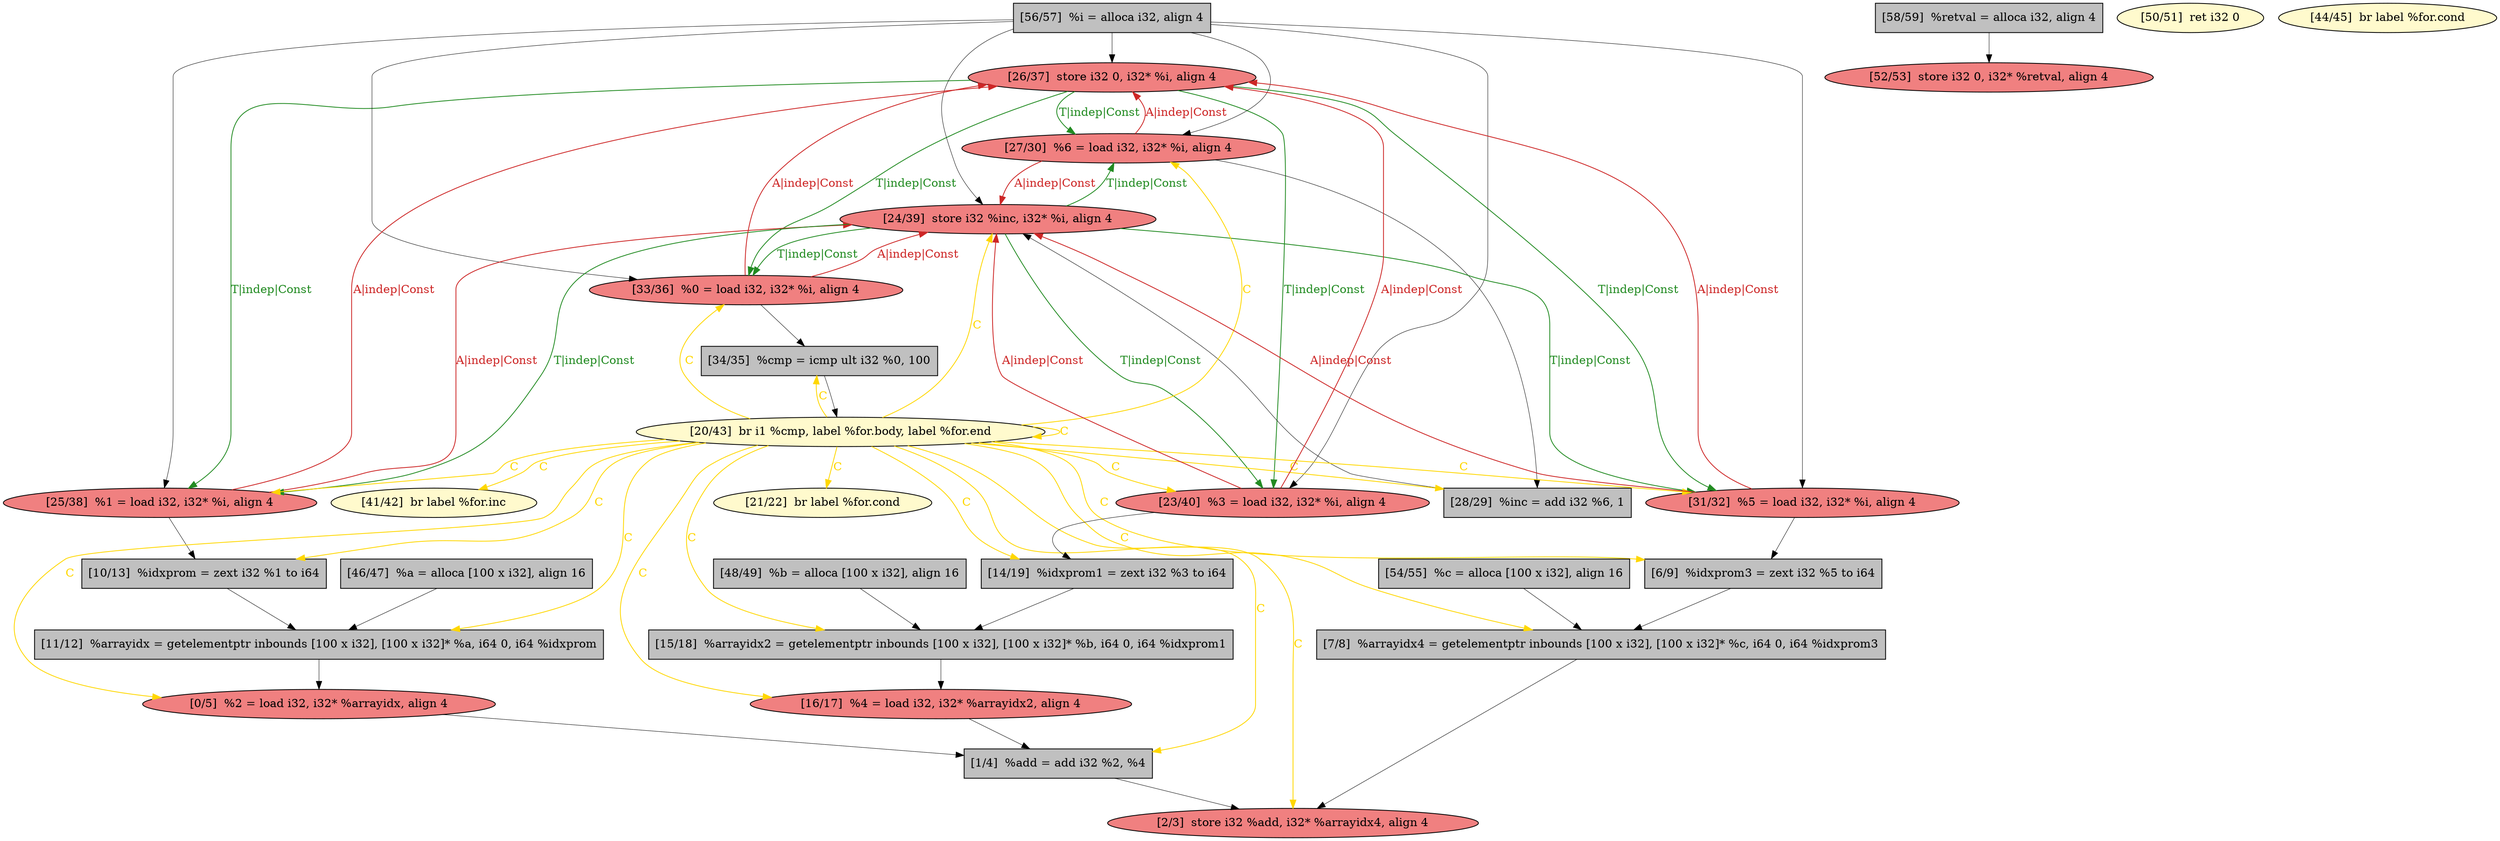 
digraph G {


node58 [fillcolor=lightcoral,label="[26/37]  store i32 0, i32* %i, align 4",shape=ellipse,style=filled ]
node57 [fillcolor=grey,label="[58/59]  %retval = alloca i32, align 4",shape=rectangle,style=filled ]
node56 [fillcolor=grey,label="[56/57]  %i = alloca i32, align 4",shape=rectangle,style=filled ]
node59 [fillcolor=grey,label="[28/29]  %inc = add i32 %6, 1",shape=rectangle,style=filled ]
node53 [fillcolor=lightcoral,label="[52/53]  store i32 0, i32* %retval, align 4",shape=ellipse,style=filled ]
node52 [fillcolor=lemonchiffon,label="[50/51]  ret i32 0",shape=ellipse,style=filled ]
node51 [fillcolor=lightcoral,label="[27/30]  %6 = load i32, i32* %i, align 4",shape=ellipse,style=filled ]
node48 [fillcolor=grey,label="[48/49]  %b = alloca [100 x i32], align 16",shape=rectangle,style=filled ]
node47 [fillcolor=grey,label="[15/18]  %arrayidx2 = getelementptr inbounds [100 x i32], [100 x i32]* %b, i64 0, i64 %idxprom1",shape=rectangle,style=filled ]
node55 [fillcolor=grey,label="[11/12]  %arrayidx = getelementptr inbounds [100 x i32], [100 x i32]* %a, i64 0, i64 %idxprom",shape=rectangle,style=filled ]
node46 [fillcolor=lightcoral,label="[16/17]  %4 = load i32, i32* %arrayidx2, align 4",shape=ellipse,style=filled ]
node49 [fillcolor=lightcoral,label="[25/38]  %1 = load i32, i32* %i, align 4",shape=ellipse,style=filled ]
node35 [fillcolor=grey,label="[1/4]  %add = add i32 %2, %4",shape=rectangle,style=filled ]
node45 [fillcolor=lemonchiffon,label="[21/22]  br label %for.cond",shape=ellipse,style=filled ]
node50 [fillcolor=lightcoral,label="[24/39]  store i32 %inc, i32* %i, align 4",shape=ellipse,style=filled ]
node34 [fillcolor=lemonchiffon,label="[20/43]  br i1 %cmp, label %for.body, label %for.end",shape=ellipse,style=filled ]
node33 [fillcolor=grey,label="[14/19]  %idxprom1 = zext i32 %3 to i64",shape=rectangle,style=filled ]
node54 [fillcolor=grey,label="[54/55]  %c = alloca [100 x i32], align 16",shape=rectangle,style=filled ]
node40 [fillcolor=lemonchiffon,label="[44/45]  br label %for.cond",shape=ellipse,style=filled ]
node32 [fillcolor=grey,label="[10/13]  %idxprom = zext i32 %1 to i64",shape=rectangle,style=filled ]
node30 [fillcolor=lightcoral,label="[0/5]  %2 = load i32, i32* %arrayidx, align 4",shape=ellipse,style=filled ]
node38 [fillcolor=grey,label="[34/35]  %cmp = icmp ult i32 %0, 100",shape=rectangle,style=filled ]
node36 [fillcolor=lightcoral,label="[23/40]  %3 = load i32, i32* %i, align 4",shape=ellipse,style=filled ]
node31 [fillcolor=grey,label="[6/9]  %idxprom3 = zext i32 %5 to i64",shape=rectangle,style=filled ]
node39 [fillcolor=lightcoral,label="[33/36]  %0 = load i32, i32* %i, align 4",shape=ellipse,style=filled ]
node44 [fillcolor=lightcoral,label="[2/3]  store i32 %add, i32* %arrayidx4, align 4",shape=ellipse,style=filled ]
node37 [fillcolor=grey,label="[7/8]  %arrayidx4 = getelementptr inbounds [100 x i32], [100 x i32]* %c, i64 0, i64 %idxprom3",shape=rectangle,style=filled ]
node41 [fillcolor=lightcoral,label="[31/32]  %5 = load i32, i32* %i, align 4",shape=ellipse,style=filled ]
node43 [fillcolor=lemonchiffon,label="[41/42]  br label %for.inc",shape=ellipse,style=filled ]
node42 [fillcolor=grey,label="[46/47]  %a = alloca [100 x i32], align 16",shape=rectangle,style=filled ]

node50->node36 [style=solid,color=forestgreen,label="T|indep|Const",penwidth=1.0,fontcolor=forestgreen ]
node50->node39 [style=solid,color=forestgreen,label="T|indep|Const",penwidth=1.0,fontcolor=forestgreen ]
node49->node50 [style=solid,color=firebrick3,label="A|indep|Const",penwidth=1.0,fontcolor=firebrick3 ]
node51->node58 [style=solid,color=firebrick3,label="A|indep|Const",penwidth=1.0,fontcolor=firebrick3 ]
node58->node51 [style=solid,color=forestgreen,label="T|indep|Const",penwidth=1.0,fontcolor=forestgreen ]
node34->node44 [style=solid,color=gold,label="C",penwidth=1.0,fontcolor=gold ]
node32->node55 [style=solid,color=black,label="",penwidth=0.5,fontcolor=black ]
node38->node34 [style=solid,color=black,label="",penwidth=0.5,fontcolor=black ]
node50->node49 [style=solid,color=forestgreen,label="T|indep|Const",penwidth=1.0,fontcolor=forestgreen ]
node56->node58 [style=solid,color=black,label="",penwidth=0.5,fontcolor=black ]
node56->node49 [style=solid,color=black,label="",penwidth=0.5,fontcolor=black ]
node56->node41 [style=solid,color=black,label="",penwidth=0.5,fontcolor=black ]
node56->node39 [style=solid,color=black,label="",penwidth=0.5,fontcolor=black ]
node58->node41 [style=solid,color=forestgreen,label="T|indep|Const",penwidth=1.0,fontcolor=forestgreen ]
node56->node36 [style=solid,color=black,label="",penwidth=0.5,fontcolor=black ]
node48->node47 [style=solid,color=black,label="",penwidth=0.5,fontcolor=black ]
node47->node46 [style=solid,color=black,label="",penwidth=0.5,fontcolor=black ]
node58->node39 [style=solid,color=forestgreen,label="T|indep|Const",penwidth=1.0,fontcolor=forestgreen ]
node34->node41 [style=solid,color=gold,label="C",penwidth=1.0,fontcolor=gold ]
node37->node44 [style=solid,color=black,label="",penwidth=0.5,fontcolor=black ]
node34->node39 [style=solid,color=gold,label="C",penwidth=1.0,fontcolor=gold ]
node34->node49 [style=solid,color=gold,label="C",penwidth=1.0,fontcolor=gold ]
node35->node44 [style=solid,color=black,label="",penwidth=0.5,fontcolor=black ]
node51->node50 [style=solid,color=firebrick3,label="A|indep|Const",penwidth=1.0,fontcolor=firebrick3 ]
node34->node33 [style=solid,color=gold,label="C",penwidth=1.0,fontcolor=gold ]
node34->node34 [style=solid,color=gold,label="C",penwidth=1.0,fontcolor=gold ]
node34->node51 [style=solid,color=gold,label="C",penwidth=1.0,fontcolor=gold ]
node34->node59 [style=solid,color=gold,label="C",penwidth=1.0,fontcolor=gold ]
node34->node47 [style=solid,color=gold,label="C",penwidth=1.0,fontcolor=gold ]
node41->node58 [style=solid,color=firebrick3,label="A|indep|Const",penwidth=1.0,fontcolor=firebrick3 ]
node34->node37 [style=solid,color=gold,label="C",penwidth=1.0,fontcolor=gold ]
node34->node30 [style=solid,color=gold,label="C",penwidth=1.0,fontcolor=gold ]
node39->node38 [style=solid,color=black,label="",penwidth=0.5,fontcolor=black ]
node36->node50 [style=solid,color=firebrick3,label="A|indep|Const",penwidth=1.0,fontcolor=firebrick3 ]
node46->node35 [style=solid,color=black,label="",penwidth=0.5,fontcolor=black ]
node34->node43 [style=solid,color=gold,label="C",penwidth=1.0,fontcolor=gold ]
node56->node50 [style=solid,color=black,label="",penwidth=0.5,fontcolor=black ]
node56->node51 [style=solid,color=black,label="",penwidth=0.5,fontcolor=black ]
node33->node47 [style=solid,color=black,label="",penwidth=0.5,fontcolor=black ]
node58->node49 [style=solid,color=forestgreen,label="T|indep|Const",penwidth=1.0,fontcolor=forestgreen ]
node49->node58 [style=solid,color=firebrick3,label="A|indep|Const",penwidth=1.0,fontcolor=firebrick3 ]
node34->node31 [style=solid,color=gold,label="C",penwidth=1.0,fontcolor=gold ]
node31->node37 [style=solid,color=black,label="",penwidth=0.5,fontcolor=black ]
node34->node55 [style=solid,color=gold,label="C",penwidth=1.0,fontcolor=gold ]
node34->node36 [style=solid,color=gold,label="C",penwidth=1.0,fontcolor=gold ]
node36->node58 [style=solid,color=firebrick3,label="A|indep|Const",penwidth=1.0,fontcolor=firebrick3 ]
node41->node50 [style=solid,color=firebrick3,label="A|indep|Const",penwidth=1.0,fontcolor=firebrick3 ]
node34->node35 [style=solid,color=gold,label="C",penwidth=1.0,fontcolor=gold ]
node34->node38 [style=solid,color=gold,label="C",penwidth=1.0,fontcolor=gold ]
node39->node58 [style=solid,color=firebrick3,label="A|indep|Const",penwidth=1.0,fontcolor=firebrick3 ]
node34->node32 [style=solid,color=gold,label="C",penwidth=1.0,fontcolor=gold ]
node50->node51 [style=solid,color=forestgreen,label="T|indep|Const",penwidth=1.0,fontcolor=forestgreen ]
node58->node36 [style=solid,color=forestgreen,label="T|indep|Const",penwidth=1.0,fontcolor=forestgreen ]
node57->node53 [style=solid,color=black,label="",penwidth=0.5,fontcolor=black ]
node36->node33 [style=solid,color=black,label="",penwidth=0.5,fontcolor=black ]
node50->node41 [style=solid,color=forestgreen,label="T|indep|Const",penwidth=1.0,fontcolor=forestgreen ]
node54->node37 [style=solid,color=black,label="",penwidth=0.5,fontcolor=black ]
node42->node55 [style=solid,color=black,label="",penwidth=0.5,fontcolor=black ]
node34->node45 [style=solid,color=gold,label="C",penwidth=1.0,fontcolor=gold ]
node49->node32 [style=solid,color=black,label="",penwidth=0.5,fontcolor=black ]
node55->node30 [style=solid,color=black,label="",penwidth=0.5,fontcolor=black ]
node51->node59 [style=solid,color=black,label="",penwidth=0.5,fontcolor=black ]
node39->node50 [style=solid,color=firebrick3,label="A|indep|Const",penwidth=1.0,fontcolor=firebrick3 ]
node30->node35 [style=solid,color=black,label="",penwidth=0.5,fontcolor=black ]
node34->node50 [style=solid,color=gold,label="C",penwidth=1.0,fontcolor=gold ]
node41->node31 [style=solid,color=black,label="",penwidth=0.5,fontcolor=black ]
node59->node50 [style=solid,color=black,label="",penwidth=0.5,fontcolor=black ]
node34->node46 [style=solid,color=gold,label="C",penwidth=1.0,fontcolor=gold ]


}
